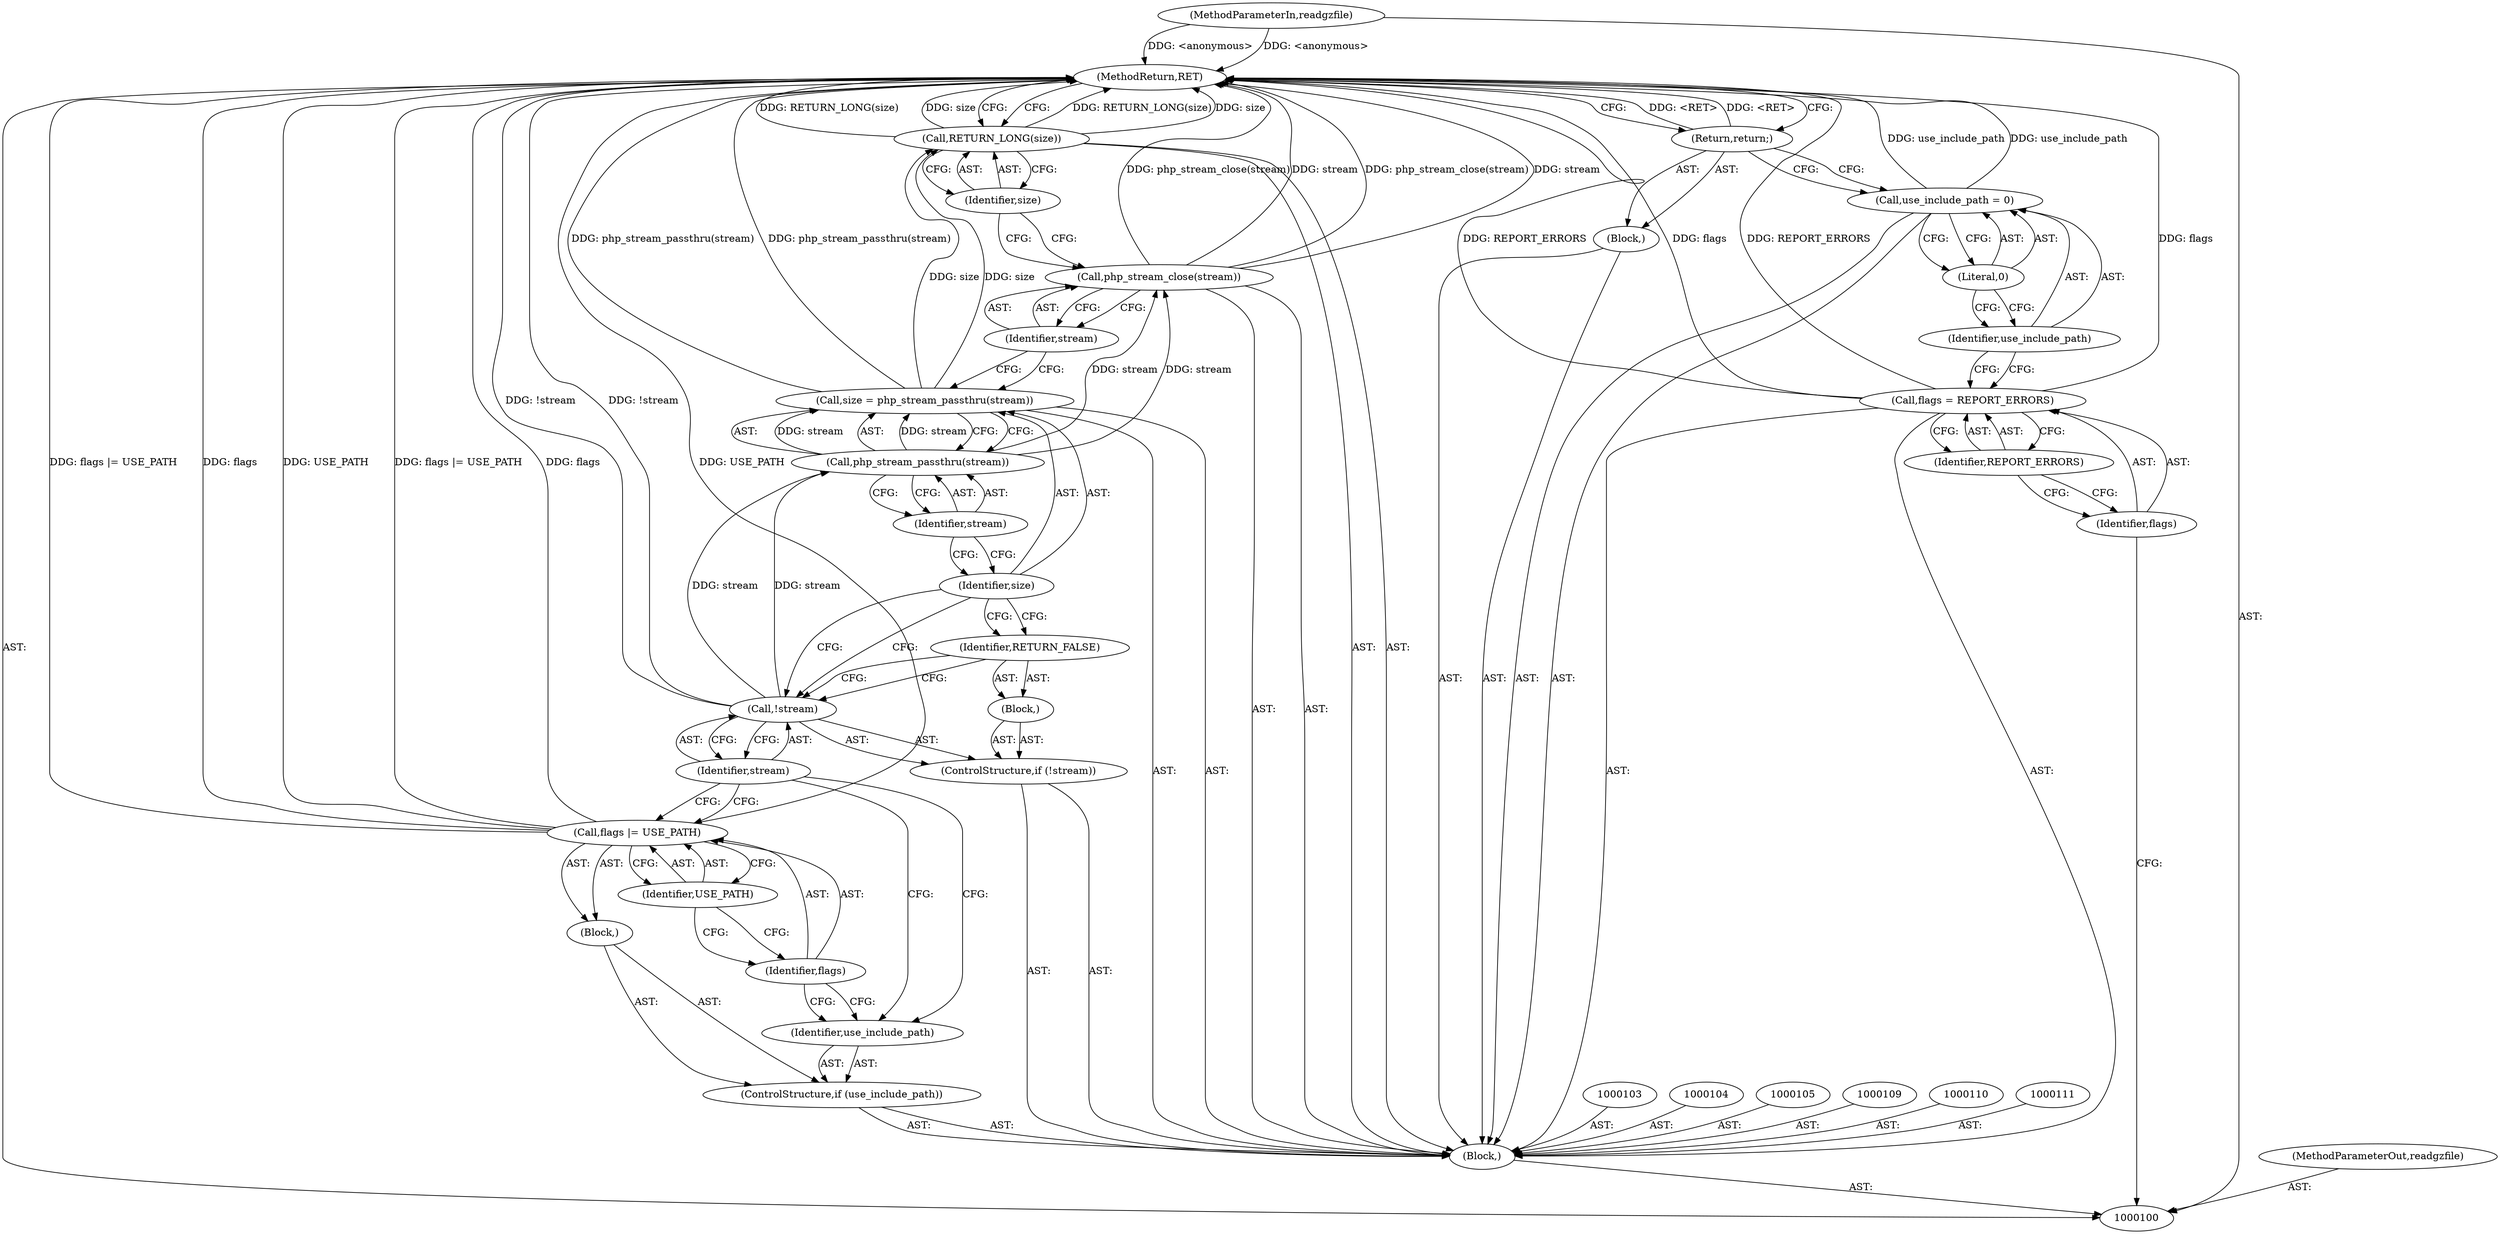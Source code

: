 digraph "0_php_4435b9142ff9813845d5c97ab29a5d637bedb257_10" {
"1000101" [label="(MethodParameterIn,readgzfile)"];
"1000171" [label="(MethodParameterOut,readgzfile)"];
"1000136" [label="(MethodReturn,RET)"];
"1000115" [label="(Block,)"];
"1000116" [label="(Return,return;)"];
"1000117" [label="(ControlStructure,if (use_include_path))"];
"1000119" [label="(Block,)"];
"1000118" [label="(Identifier,use_include_path)"];
"1000122" [label="(Identifier,USE_PATH)"];
"1000120" [label="(Call,flags |= USE_PATH)"];
"1000121" [label="(Identifier,flags)"];
"1000123" [label="(ControlStructure,if (!stream))"];
"1000126" [label="(Block,)"];
"1000124" [label="(Call,!stream)"];
"1000125" [label="(Identifier,stream)"];
"1000102" [label="(Block,)"];
"1000127" [label="(Identifier,RETURN_FALSE)"];
"1000128" [label="(Call,size = php_stream_passthru(stream))"];
"1000129" [label="(Identifier,size)"];
"1000131" [label="(Identifier,stream)"];
"1000130" [label="(Call,php_stream_passthru(stream))"];
"1000132" [label="(Call,php_stream_close(stream))"];
"1000133" [label="(Identifier,stream)"];
"1000134" [label="(Call,RETURN_LONG(size))"];
"1000135" [label="(Identifier,size)"];
"1000108" [label="(Identifier,REPORT_ERRORS)"];
"1000106" [label="(Call,flags = REPORT_ERRORS)"];
"1000107" [label="(Identifier,flags)"];
"1000112" [label="(Call,use_include_path = 0)"];
"1000113" [label="(Identifier,use_include_path)"];
"1000114" [label="(Literal,0)"];
"1000101" -> "1000100"  [label="AST: "];
"1000101" -> "1000136"  [label="DDG: <anonymous>"];
"1000171" -> "1000100"  [label="AST: "];
"1000136" -> "1000100"  [label="AST: "];
"1000136" -> "1000116"  [label="CFG: "];
"1000136" -> "1000134"  [label="CFG: "];
"1000128" -> "1000136"  [label="DDG: php_stream_passthru(stream)"];
"1000106" -> "1000136"  [label="DDG: REPORT_ERRORS"];
"1000106" -> "1000136"  [label="DDG: flags"];
"1000132" -> "1000136"  [label="DDG: php_stream_close(stream)"];
"1000132" -> "1000136"  [label="DDG: stream"];
"1000134" -> "1000136"  [label="DDG: RETURN_LONG(size)"];
"1000134" -> "1000136"  [label="DDG: size"];
"1000120" -> "1000136"  [label="DDG: flags"];
"1000120" -> "1000136"  [label="DDG: USE_PATH"];
"1000120" -> "1000136"  [label="DDG: flags |= USE_PATH"];
"1000124" -> "1000136"  [label="DDG: !stream"];
"1000112" -> "1000136"  [label="DDG: use_include_path"];
"1000101" -> "1000136"  [label="DDG: <anonymous>"];
"1000116" -> "1000136"  [label="DDG: <RET>"];
"1000115" -> "1000102"  [label="AST: "];
"1000116" -> "1000115"  [label="AST: "];
"1000116" -> "1000115"  [label="AST: "];
"1000116" -> "1000112"  [label="CFG: "];
"1000136" -> "1000116"  [label="CFG: "];
"1000116" -> "1000136"  [label="DDG: <RET>"];
"1000117" -> "1000102"  [label="AST: "];
"1000118" -> "1000117"  [label="AST: "];
"1000119" -> "1000117"  [label="AST: "];
"1000119" -> "1000117"  [label="AST: "];
"1000120" -> "1000119"  [label="AST: "];
"1000118" -> "1000117"  [label="AST: "];
"1000121" -> "1000118"  [label="CFG: "];
"1000125" -> "1000118"  [label="CFG: "];
"1000122" -> "1000120"  [label="AST: "];
"1000122" -> "1000121"  [label="CFG: "];
"1000120" -> "1000122"  [label="CFG: "];
"1000120" -> "1000119"  [label="AST: "];
"1000120" -> "1000122"  [label="CFG: "];
"1000121" -> "1000120"  [label="AST: "];
"1000122" -> "1000120"  [label="AST: "];
"1000125" -> "1000120"  [label="CFG: "];
"1000120" -> "1000136"  [label="DDG: flags"];
"1000120" -> "1000136"  [label="DDG: USE_PATH"];
"1000120" -> "1000136"  [label="DDG: flags |= USE_PATH"];
"1000121" -> "1000120"  [label="AST: "];
"1000121" -> "1000118"  [label="CFG: "];
"1000122" -> "1000121"  [label="CFG: "];
"1000123" -> "1000102"  [label="AST: "];
"1000124" -> "1000123"  [label="AST: "];
"1000126" -> "1000123"  [label="AST: "];
"1000126" -> "1000123"  [label="AST: "];
"1000127" -> "1000126"  [label="AST: "];
"1000124" -> "1000123"  [label="AST: "];
"1000124" -> "1000125"  [label="CFG: "];
"1000125" -> "1000124"  [label="AST: "];
"1000127" -> "1000124"  [label="CFG: "];
"1000129" -> "1000124"  [label="CFG: "];
"1000124" -> "1000136"  [label="DDG: !stream"];
"1000124" -> "1000130"  [label="DDG: stream"];
"1000125" -> "1000124"  [label="AST: "];
"1000125" -> "1000120"  [label="CFG: "];
"1000125" -> "1000118"  [label="CFG: "];
"1000124" -> "1000125"  [label="CFG: "];
"1000102" -> "1000100"  [label="AST: "];
"1000103" -> "1000102"  [label="AST: "];
"1000104" -> "1000102"  [label="AST: "];
"1000105" -> "1000102"  [label="AST: "];
"1000106" -> "1000102"  [label="AST: "];
"1000109" -> "1000102"  [label="AST: "];
"1000110" -> "1000102"  [label="AST: "];
"1000111" -> "1000102"  [label="AST: "];
"1000112" -> "1000102"  [label="AST: "];
"1000115" -> "1000102"  [label="AST: "];
"1000117" -> "1000102"  [label="AST: "];
"1000123" -> "1000102"  [label="AST: "];
"1000128" -> "1000102"  [label="AST: "];
"1000132" -> "1000102"  [label="AST: "];
"1000134" -> "1000102"  [label="AST: "];
"1000127" -> "1000126"  [label="AST: "];
"1000127" -> "1000124"  [label="CFG: "];
"1000129" -> "1000127"  [label="CFG: "];
"1000128" -> "1000102"  [label="AST: "];
"1000128" -> "1000130"  [label="CFG: "];
"1000129" -> "1000128"  [label="AST: "];
"1000130" -> "1000128"  [label="AST: "];
"1000133" -> "1000128"  [label="CFG: "];
"1000128" -> "1000136"  [label="DDG: php_stream_passthru(stream)"];
"1000130" -> "1000128"  [label="DDG: stream"];
"1000128" -> "1000134"  [label="DDG: size"];
"1000129" -> "1000128"  [label="AST: "];
"1000129" -> "1000127"  [label="CFG: "];
"1000129" -> "1000124"  [label="CFG: "];
"1000131" -> "1000129"  [label="CFG: "];
"1000131" -> "1000130"  [label="AST: "];
"1000131" -> "1000129"  [label="CFG: "];
"1000130" -> "1000131"  [label="CFG: "];
"1000130" -> "1000128"  [label="AST: "];
"1000130" -> "1000131"  [label="CFG: "];
"1000131" -> "1000130"  [label="AST: "];
"1000128" -> "1000130"  [label="CFG: "];
"1000130" -> "1000128"  [label="DDG: stream"];
"1000124" -> "1000130"  [label="DDG: stream"];
"1000130" -> "1000132"  [label="DDG: stream"];
"1000132" -> "1000102"  [label="AST: "];
"1000132" -> "1000133"  [label="CFG: "];
"1000133" -> "1000132"  [label="AST: "];
"1000135" -> "1000132"  [label="CFG: "];
"1000132" -> "1000136"  [label="DDG: php_stream_close(stream)"];
"1000132" -> "1000136"  [label="DDG: stream"];
"1000130" -> "1000132"  [label="DDG: stream"];
"1000133" -> "1000132"  [label="AST: "];
"1000133" -> "1000128"  [label="CFG: "];
"1000132" -> "1000133"  [label="CFG: "];
"1000134" -> "1000102"  [label="AST: "];
"1000134" -> "1000135"  [label="CFG: "];
"1000135" -> "1000134"  [label="AST: "];
"1000136" -> "1000134"  [label="CFG: "];
"1000134" -> "1000136"  [label="DDG: RETURN_LONG(size)"];
"1000134" -> "1000136"  [label="DDG: size"];
"1000128" -> "1000134"  [label="DDG: size"];
"1000135" -> "1000134"  [label="AST: "];
"1000135" -> "1000132"  [label="CFG: "];
"1000134" -> "1000135"  [label="CFG: "];
"1000108" -> "1000106"  [label="AST: "];
"1000108" -> "1000107"  [label="CFG: "];
"1000106" -> "1000108"  [label="CFG: "];
"1000106" -> "1000102"  [label="AST: "];
"1000106" -> "1000108"  [label="CFG: "];
"1000107" -> "1000106"  [label="AST: "];
"1000108" -> "1000106"  [label="AST: "];
"1000113" -> "1000106"  [label="CFG: "];
"1000106" -> "1000136"  [label="DDG: REPORT_ERRORS"];
"1000106" -> "1000136"  [label="DDG: flags"];
"1000107" -> "1000106"  [label="AST: "];
"1000107" -> "1000100"  [label="CFG: "];
"1000108" -> "1000107"  [label="CFG: "];
"1000112" -> "1000102"  [label="AST: "];
"1000112" -> "1000114"  [label="CFG: "];
"1000113" -> "1000112"  [label="AST: "];
"1000114" -> "1000112"  [label="AST: "];
"1000116" -> "1000112"  [label="CFG: "];
"1000112" -> "1000136"  [label="DDG: use_include_path"];
"1000113" -> "1000112"  [label="AST: "];
"1000113" -> "1000106"  [label="CFG: "];
"1000114" -> "1000113"  [label="CFG: "];
"1000114" -> "1000112"  [label="AST: "];
"1000114" -> "1000113"  [label="CFG: "];
"1000112" -> "1000114"  [label="CFG: "];
}
